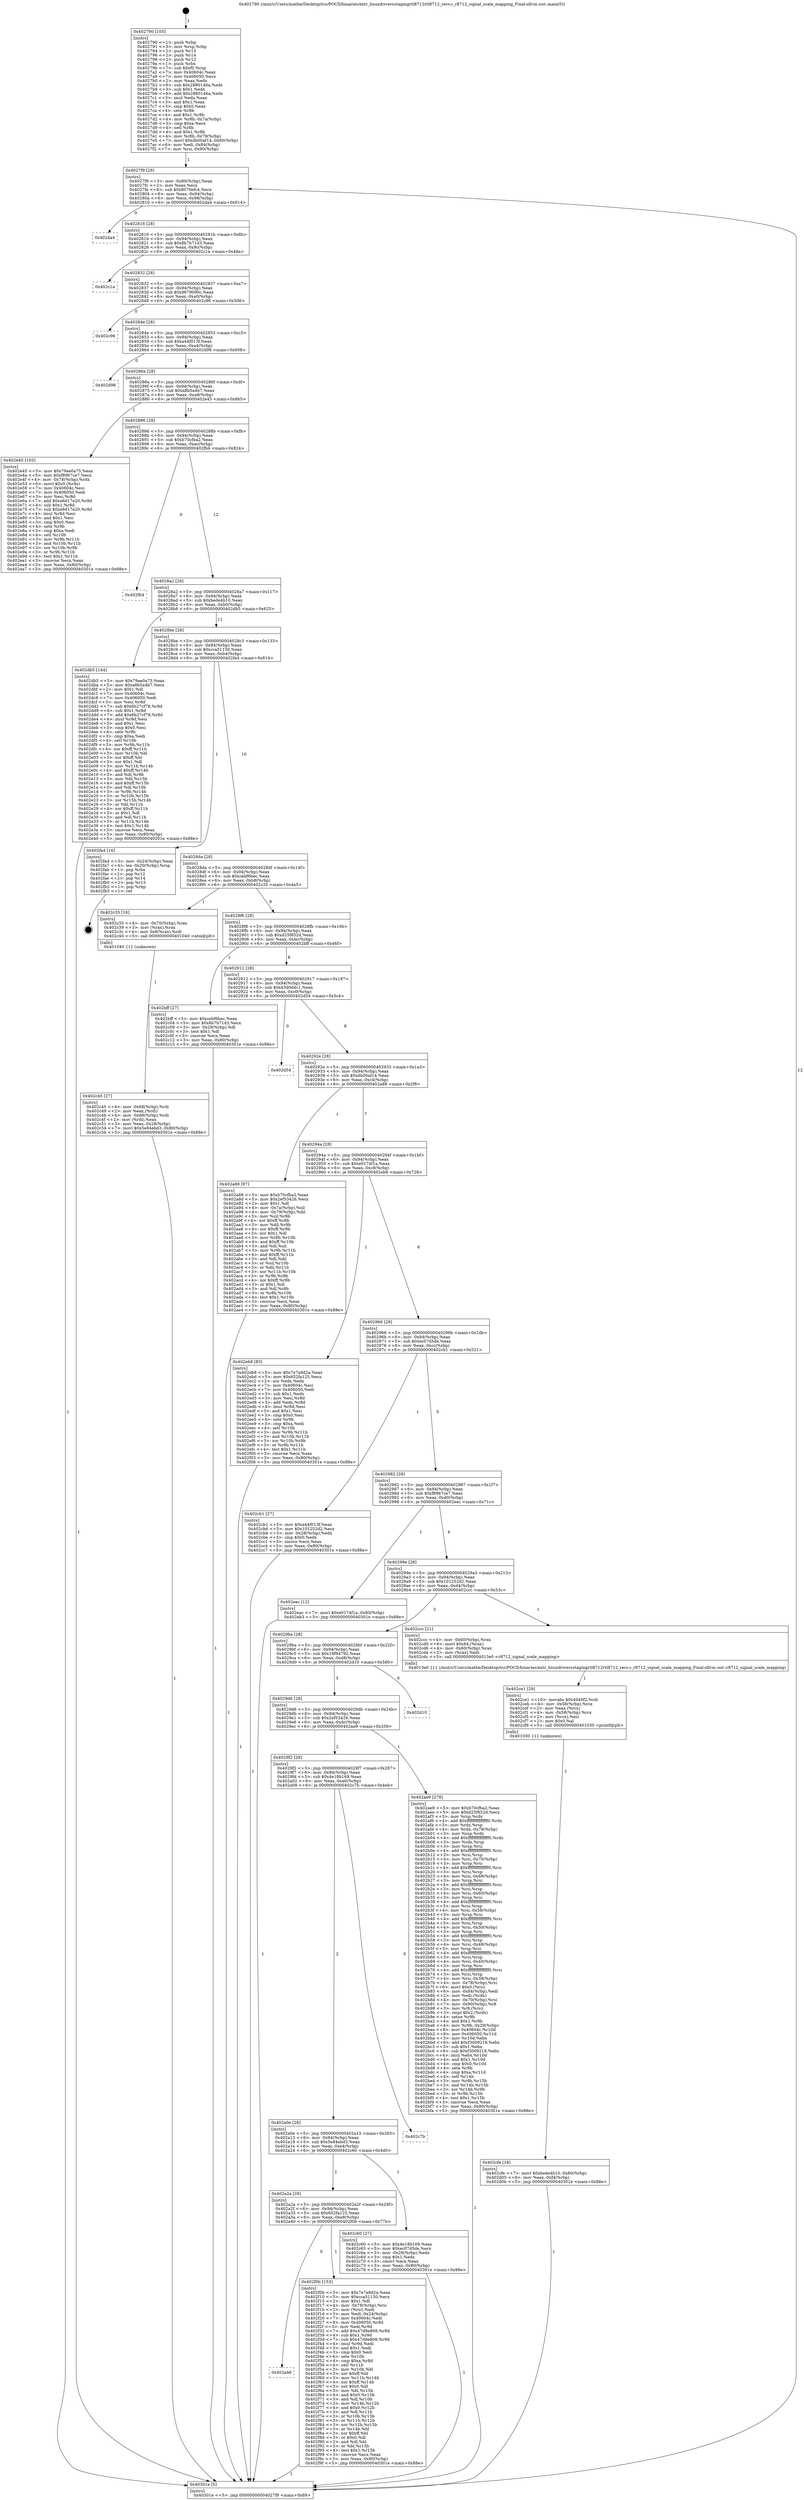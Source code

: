 digraph "0x402790" {
  label = "0x402790 (/mnt/c/Users/mathe/Desktop/tcc/POCII/binaries/extr_linuxdriversstagingrtl8712rtl8712_recv.c_r8712_signal_scale_mapping_Final-ollvm.out::main(0))"
  labelloc = "t"
  node[shape=record]

  Entry [label="",width=0.3,height=0.3,shape=circle,fillcolor=black,style=filled]
  "0x4027f9" [label="{
     0x4027f9 [29]\l
     | [instrs]\l
     &nbsp;&nbsp;0x4027f9 \<+3\>: mov -0x80(%rbp),%eax\l
     &nbsp;&nbsp;0x4027fc \<+2\>: mov %eax,%ecx\l
     &nbsp;&nbsp;0x4027fe \<+6\>: sub $0x8070efc4,%ecx\l
     &nbsp;&nbsp;0x402804 \<+6\>: mov %eax,-0x94(%rbp)\l
     &nbsp;&nbsp;0x40280a \<+6\>: mov %ecx,-0x98(%rbp)\l
     &nbsp;&nbsp;0x402810 \<+6\>: je 0000000000402da4 \<main+0x614\>\l
  }"]
  "0x402da4" [label="{
     0x402da4\l
  }", style=dashed]
  "0x402816" [label="{
     0x402816 [28]\l
     | [instrs]\l
     &nbsp;&nbsp;0x402816 \<+5\>: jmp 000000000040281b \<main+0x8b\>\l
     &nbsp;&nbsp;0x40281b \<+6\>: mov -0x94(%rbp),%eax\l
     &nbsp;&nbsp;0x402821 \<+5\>: sub $0x8b7b71d3,%eax\l
     &nbsp;&nbsp;0x402826 \<+6\>: mov %eax,-0x9c(%rbp)\l
     &nbsp;&nbsp;0x40282c \<+6\>: je 0000000000402c1a \<main+0x48a\>\l
  }"]
  Exit [label="",width=0.3,height=0.3,shape=circle,fillcolor=black,style=filled,peripheries=2]
  "0x402c1a" [label="{
     0x402c1a\l
  }", style=dashed]
  "0x402832" [label="{
     0x402832 [28]\l
     | [instrs]\l
     &nbsp;&nbsp;0x402832 \<+5\>: jmp 0000000000402837 \<main+0xa7\>\l
     &nbsp;&nbsp;0x402837 \<+6\>: mov -0x94(%rbp),%eax\l
     &nbsp;&nbsp;0x40283d \<+5\>: sub $0x9679090c,%eax\l
     &nbsp;&nbsp;0x402842 \<+6\>: mov %eax,-0xa0(%rbp)\l
     &nbsp;&nbsp;0x402848 \<+6\>: je 0000000000402c96 \<main+0x506\>\l
  }"]
  "0x402a46" [label="{
     0x402a46\l
  }", style=dashed]
  "0x402c96" [label="{
     0x402c96\l
  }", style=dashed]
  "0x40284e" [label="{
     0x40284e [28]\l
     | [instrs]\l
     &nbsp;&nbsp;0x40284e \<+5\>: jmp 0000000000402853 \<main+0xc3\>\l
     &nbsp;&nbsp;0x402853 \<+6\>: mov -0x94(%rbp),%eax\l
     &nbsp;&nbsp;0x402859 \<+5\>: sub $0xa44f013f,%eax\l
     &nbsp;&nbsp;0x40285e \<+6\>: mov %eax,-0xa4(%rbp)\l
     &nbsp;&nbsp;0x402864 \<+6\>: je 0000000000402d98 \<main+0x608\>\l
  }"]
  "0x402f0b" [label="{
     0x402f0b [153]\l
     | [instrs]\l
     &nbsp;&nbsp;0x402f0b \<+5\>: mov $0x7e7a9d2a,%eax\l
     &nbsp;&nbsp;0x402f10 \<+5\>: mov $0xcca51130,%ecx\l
     &nbsp;&nbsp;0x402f15 \<+2\>: mov $0x1,%dl\l
     &nbsp;&nbsp;0x402f17 \<+4\>: mov -0x78(%rbp),%rsi\l
     &nbsp;&nbsp;0x402f1b \<+2\>: mov (%rsi),%edi\l
     &nbsp;&nbsp;0x402f1d \<+3\>: mov %edi,-0x24(%rbp)\l
     &nbsp;&nbsp;0x402f20 \<+7\>: mov 0x40604c,%edi\l
     &nbsp;&nbsp;0x402f27 \<+8\>: mov 0x406050,%r8d\l
     &nbsp;&nbsp;0x402f2f \<+3\>: mov %edi,%r9d\l
     &nbsp;&nbsp;0x402f32 \<+7\>: add $0x47d9e808,%r9d\l
     &nbsp;&nbsp;0x402f39 \<+4\>: sub $0x1,%r9d\l
     &nbsp;&nbsp;0x402f3d \<+7\>: sub $0x47d9e808,%r9d\l
     &nbsp;&nbsp;0x402f44 \<+4\>: imul %r9d,%edi\l
     &nbsp;&nbsp;0x402f48 \<+3\>: and $0x1,%edi\l
     &nbsp;&nbsp;0x402f4b \<+3\>: cmp $0x0,%edi\l
     &nbsp;&nbsp;0x402f4e \<+4\>: sete %r10b\l
     &nbsp;&nbsp;0x402f52 \<+4\>: cmp $0xa,%r8d\l
     &nbsp;&nbsp;0x402f56 \<+4\>: setl %r11b\l
     &nbsp;&nbsp;0x402f5a \<+3\>: mov %r10b,%bl\l
     &nbsp;&nbsp;0x402f5d \<+3\>: xor $0xff,%bl\l
     &nbsp;&nbsp;0x402f60 \<+3\>: mov %r11b,%r14b\l
     &nbsp;&nbsp;0x402f63 \<+4\>: xor $0xff,%r14b\l
     &nbsp;&nbsp;0x402f67 \<+3\>: xor $0x0,%dl\l
     &nbsp;&nbsp;0x402f6a \<+3\>: mov %bl,%r15b\l
     &nbsp;&nbsp;0x402f6d \<+4\>: and $0x0,%r15b\l
     &nbsp;&nbsp;0x402f71 \<+3\>: and %dl,%r10b\l
     &nbsp;&nbsp;0x402f74 \<+3\>: mov %r14b,%r12b\l
     &nbsp;&nbsp;0x402f77 \<+4\>: and $0x0,%r12b\l
     &nbsp;&nbsp;0x402f7b \<+3\>: and %dl,%r11b\l
     &nbsp;&nbsp;0x402f7e \<+3\>: or %r10b,%r15b\l
     &nbsp;&nbsp;0x402f81 \<+3\>: or %r11b,%r12b\l
     &nbsp;&nbsp;0x402f84 \<+3\>: xor %r12b,%r15b\l
     &nbsp;&nbsp;0x402f87 \<+3\>: or %r14b,%bl\l
     &nbsp;&nbsp;0x402f8a \<+3\>: xor $0xff,%bl\l
     &nbsp;&nbsp;0x402f8d \<+3\>: or $0x0,%dl\l
     &nbsp;&nbsp;0x402f90 \<+2\>: and %dl,%bl\l
     &nbsp;&nbsp;0x402f92 \<+3\>: or %bl,%r15b\l
     &nbsp;&nbsp;0x402f95 \<+4\>: test $0x1,%r15b\l
     &nbsp;&nbsp;0x402f99 \<+3\>: cmovne %ecx,%eax\l
     &nbsp;&nbsp;0x402f9c \<+3\>: mov %eax,-0x80(%rbp)\l
     &nbsp;&nbsp;0x402f9f \<+5\>: jmp 000000000040301e \<main+0x88e\>\l
  }"]
  "0x402d98" [label="{
     0x402d98\l
  }", style=dashed]
  "0x40286a" [label="{
     0x40286a [28]\l
     | [instrs]\l
     &nbsp;&nbsp;0x40286a \<+5\>: jmp 000000000040286f \<main+0xdf\>\l
     &nbsp;&nbsp;0x40286f \<+6\>: mov -0x94(%rbp),%eax\l
     &nbsp;&nbsp;0x402875 \<+5\>: sub $0xa8b5a4b7,%eax\l
     &nbsp;&nbsp;0x40287a \<+6\>: mov %eax,-0xa8(%rbp)\l
     &nbsp;&nbsp;0x402880 \<+6\>: je 0000000000402e45 \<main+0x6b5\>\l
  }"]
  "0x402cfe" [label="{
     0x402cfe [18]\l
     | [instrs]\l
     &nbsp;&nbsp;0x402cfe \<+7\>: movl $0xbede4b10,-0x80(%rbp)\l
     &nbsp;&nbsp;0x402d05 \<+6\>: mov %eax,-0xf4(%rbp)\l
     &nbsp;&nbsp;0x402d0b \<+5\>: jmp 000000000040301e \<main+0x88e\>\l
  }"]
  "0x402e45" [label="{
     0x402e45 [103]\l
     | [instrs]\l
     &nbsp;&nbsp;0x402e45 \<+5\>: mov $0x79ae0a75,%eax\l
     &nbsp;&nbsp;0x402e4a \<+5\>: mov $0xf8967ce7,%ecx\l
     &nbsp;&nbsp;0x402e4f \<+4\>: mov -0x78(%rbp),%rdx\l
     &nbsp;&nbsp;0x402e53 \<+6\>: movl $0x0,(%rdx)\l
     &nbsp;&nbsp;0x402e59 \<+7\>: mov 0x40604c,%esi\l
     &nbsp;&nbsp;0x402e60 \<+7\>: mov 0x406050,%edi\l
     &nbsp;&nbsp;0x402e67 \<+3\>: mov %esi,%r8d\l
     &nbsp;&nbsp;0x402e6a \<+7\>: add $0xe6d17e20,%r8d\l
     &nbsp;&nbsp;0x402e71 \<+4\>: sub $0x1,%r8d\l
     &nbsp;&nbsp;0x402e75 \<+7\>: sub $0xe6d17e20,%r8d\l
     &nbsp;&nbsp;0x402e7c \<+4\>: imul %r8d,%esi\l
     &nbsp;&nbsp;0x402e80 \<+3\>: and $0x1,%esi\l
     &nbsp;&nbsp;0x402e83 \<+3\>: cmp $0x0,%esi\l
     &nbsp;&nbsp;0x402e86 \<+4\>: sete %r9b\l
     &nbsp;&nbsp;0x402e8a \<+3\>: cmp $0xa,%edi\l
     &nbsp;&nbsp;0x402e8d \<+4\>: setl %r10b\l
     &nbsp;&nbsp;0x402e91 \<+3\>: mov %r9b,%r11b\l
     &nbsp;&nbsp;0x402e94 \<+3\>: and %r10b,%r11b\l
     &nbsp;&nbsp;0x402e97 \<+3\>: xor %r10b,%r9b\l
     &nbsp;&nbsp;0x402e9a \<+3\>: or %r9b,%r11b\l
     &nbsp;&nbsp;0x402e9d \<+4\>: test $0x1,%r11b\l
     &nbsp;&nbsp;0x402ea1 \<+3\>: cmovne %ecx,%eax\l
     &nbsp;&nbsp;0x402ea4 \<+3\>: mov %eax,-0x80(%rbp)\l
     &nbsp;&nbsp;0x402ea7 \<+5\>: jmp 000000000040301e \<main+0x88e\>\l
  }"]
  "0x402886" [label="{
     0x402886 [28]\l
     | [instrs]\l
     &nbsp;&nbsp;0x402886 \<+5\>: jmp 000000000040288b \<main+0xfb\>\l
     &nbsp;&nbsp;0x40288b \<+6\>: mov -0x94(%rbp),%eax\l
     &nbsp;&nbsp;0x402891 \<+5\>: sub $0xb70cfba2,%eax\l
     &nbsp;&nbsp;0x402896 \<+6\>: mov %eax,-0xac(%rbp)\l
     &nbsp;&nbsp;0x40289c \<+6\>: je 0000000000402fb4 \<main+0x824\>\l
  }"]
  "0x402ce1" [label="{
     0x402ce1 [29]\l
     | [instrs]\l
     &nbsp;&nbsp;0x402ce1 \<+10\>: movabs $0x4040f2,%rdi\l
     &nbsp;&nbsp;0x402ceb \<+4\>: mov -0x58(%rbp),%rcx\l
     &nbsp;&nbsp;0x402cef \<+2\>: mov %eax,(%rcx)\l
     &nbsp;&nbsp;0x402cf1 \<+4\>: mov -0x58(%rbp),%rcx\l
     &nbsp;&nbsp;0x402cf5 \<+2\>: mov (%rcx),%esi\l
     &nbsp;&nbsp;0x402cf7 \<+2\>: mov $0x0,%al\l
     &nbsp;&nbsp;0x402cf9 \<+5\>: call 0000000000401030 \<printf@plt\>\l
     | [calls]\l
     &nbsp;&nbsp;0x401030 \{1\} (unknown)\l
  }"]
  "0x402fb4" [label="{
     0x402fb4\l
  }", style=dashed]
  "0x4028a2" [label="{
     0x4028a2 [28]\l
     | [instrs]\l
     &nbsp;&nbsp;0x4028a2 \<+5\>: jmp 00000000004028a7 \<main+0x117\>\l
     &nbsp;&nbsp;0x4028a7 \<+6\>: mov -0x94(%rbp),%eax\l
     &nbsp;&nbsp;0x4028ad \<+5\>: sub $0xbede4b10,%eax\l
     &nbsp;&nbsp;0x4028b2 \<+6\>: mov %eax,-0xb0(%rbp)\l
     &nbsp;&nbsp;0x4028b8 \<+6\>: je 0000000000402db5 \<main+0x625\>\l
  }"]
  "0x402a2a" [label="{
     0x402a2a [28]\l
     | [instrs]\l
     &nbsp;&nbsp;0x402a2a \<+5\>: jmp 0000000000402a2f \<main+0x29f\>\l
     &nbsp;&nbsp;0x402a2f \<+6\>: mov -0x94(%rbp),%eax\l
     &nbsp;&nbsp;0x402a35 \<+5\>: sub $0x652fa125,%eax\l
     &nbsp;&nbsp;0x402a3a \<+6\>: mov %eax,-0xe8(%rbp)\l
     &nbsp;&nbsp;0x402a40 \<+6\>: je 0000000000402f0b \<main+0x77b\>\l
  }"]
  "0x402db5" [label="{
     0x402db5 [144]\l
     | [instrs]\l
     &nbsp;&nbsp;0x402db5 \<+5\>: mov $0x79ae0a75,%eax\l
     &nbsp;&nbsp;0x402dba \<+5\>: mov $0xa8b5a4b7,%ecx\l
     &nbsp;&nbsp;0x402dbf \<+2\>: mov $0x1,%dl\l
     &nbsp;&nbsp;0x402dc1 \<+7\>: mov 0x40604c,%esi\l
     &nbsp;&nbsp;0x402dc8 \<+7\>: mov 0x406050,%edi\l
     &nbsp;&nbsp;0x402dcf \<+3\>: mov %esi,%r8d\l
     &nbsp;&nbsp;0x402dd2 \<+7\>: sub $0x6b27cf78,%r8d\l
     &nbsp;&nbsp;0x402dd9 \<+4\>: sub $0x1,%r8d\l
     &nbsp;&nbsp;0x402ddd \<+7\>: add $0x6b27cf78,%r8d\l
     &nbsp;&nbsp;0x402de4 \<+4\>: imul %r8d,%esi\l
     &nbsp;&nbsp;0x402de8 \<+3\>: and $0x1,%esi\l
     &nbsp;&nbsp;0x402deb \<+3\>: cmp $0x0,%esi\l
     &nbsp;&nbsp;0x402dee \<+4\>: sete %r9b\l
     &nbsp;&nbsp;0x402df2 \<+3\>: cmp $0xa,%edi\l
     &nbsp;&nbsp;0x402df5 \<+4\>: setl %r10b\l
     &nbsp;&nbsp;0x402df9 \<+3\>: mov %r9b,%r11b\l
     &nbsp;&nbsp;0x402dfc \<+4\>: xor $0xff,%r11b\l
     &nbsp;&nbsp;0x402e00 \<+3\>: mov %r10b,%bl\l
     &nbsp;&nbsp;0x402e03 \<+3\>: xor $0xff,%bl\l
     &nbsp;&nbsp;0x402e06 \<+3\>: xor $0x1,%dl\l
     &nbsp;&nbsp;0x402e09 \<+3\>: mov %r11b,%r14b\l
     &nbsp;&nbsp;0x402e0c \<+4\>: and $0xff,%r14b\l
     &nbsp;&nbsp;0x402e10 \<+3\>: and %dl,%r9b\l
     &nbsp;&nbsp;0x402e13 \<+3\>: mov %bl,%r15b\l
     &nbsp;&nbsp;0x402e16 \<+4\>: and $0xff,%r15b\l
     &nbsp;&nbsp;0x402e1a \<+3\>: and %dl,%r10b\l
     &nbsp;&nbsp;0x402e1d \<+3\>: or %r9b,%r14b\l
     &nbsp;&nbsp;0x402e20 \<+3\>: or %r10b,%r15b\l
     &nbsp;&nbsp;0x402e23 \<+3\>: xor %r15b,%r14b\l
     &nbsp;&nbsp;0x402e26 \<+3\>: or %bl,%r11b\l
     &nbsp;&nbsp;0x402e29 \<+4\>: xor $0xff,%r11b\l
     &nbsp;&nbsp;0x402e2d \<+3\>: or $0x1,%dl\l
     &nbsp;&nbsp;0x402e30 \<+3\>: and %dl,%r11b\l
     &nbsp;&nbsp;0x402e33 \<+3\>: or %r11b,%r14b\l
     &nbsp;&nbsp;0x402e36 \<+4\>: test $0x1,%r14b\l
     &nbsp;&nbsp;0x402e3a \<+3\>: cmovne %ecx,%eax\l
     &nbsp;&nbsp;0x402e3d \<+3\>: mov %eax,-0x80(%rbp)\l
     &nbsp;&nbsp;0x402e40 \<+5\>: jmp 000000000040301e \<main+0x88e\>\l
  }"]
  "0x4028be" [label="{
     0x4028be [28]\l
     | [instrs]\l
     &nbsp;&nbsp;0x4028be \<+5\>: jmp 00000000004028c3 \<main+0x133\>\l
     &nbsp;&nbsp;0x4028c3 \<+6\>: mov -0x94(%rbp),%eax\l
     &nbsp;&nbsp;0x4028c9 \<+5\>: sub $0xcca51130,%eax\l
     &nbsp;&nbsp;0x4028ce \<+6\>: mov %eax,-0xb4(%rbp)\l
     &nbsp;&nbsp;0x4028d4 \<+6\>: je 0000000000402fa4 \<main+0x814\>\l
  }"]
  "0x402c60" [label="{
     0x402c60 [27]\l
     | [instrs]\l
     &nbsp;&nbsp;0x402c60 \<+5\>: mov $0x4e18b169,%eax\l
     &nbsp;&nbsp;0x402c65 \<+5\>: mov $0xec07d5de,%ecx\l
     &nbsp;&nbsp;0x402c6a \<+3\>: mov -0x28(%rbp),%edx\l
     &nbsp;&nbsp;0x402c6d \<+3\>: cmp $0x1,%edx\l
     &nbsp;&nbsp;0x402c70 \<+3\>: cmovl %ecx,%eax\l
     &nbsp;&nbsp;0x402c73 \<+3\>: mov %eax,-0x80(%rbp)\l
     &nbsp;&nbsp;0x402c76 \<+5\>: jmp 000000000040301e \<main+0x88e\>\l
  }"]
  "0x402fa4" [label="{
     0x402fa4 [16]\l
     | [instrs]\l
     &nbsp;&nbsp;0x402fa4 \<+3\>: mov -0x24(%rbp),%eax\l
     &nbsp;&nbsp;0x402fa7 \<+4\>: lea -0x20(%rbp),%rsp\l
     &nbsp;&nbsp;0x402fab \<+1\>: pop %rbx\l
     &nbsp;&nbsp;0x402fac \<+2\>: pop %r12\l
     &nbsp;&nbsp;0x402fae \<+2\>: pop %r14\l
     &nbsp;&nbsp;0x402fb0 \<+2\>: pop %r15\l
     &nbsp;&nbsp;0x402fb2 \<+1\>: pop %rbp\l
     &nbsp;&nbsp;0x402fb3 \<+1\>: ret\l
  }"]
  "0x4028da" [label="{
     0x4028da [28]\l
     | [instrs]\l
     &nbsp;&nbsp;0x4028da \<+5\>: jmp 00000000004028df \<main+0x14f\>\l
     &nbsp;&nbsp;0x4028df \<+6\>: mov -0x94(%rbp),%eax\l
     &nbsp;&nbsp;0x4028e5 \<+5\>: sub $0xcebf6bec,%eax\l
     &nbsp;&nbsp;0x4028ea \<+6\>: mov %eax,-0xb8(%rbp)\l
     &nbsp;&nbsp;0x4028f0 \<+6\>: je 0000000000402c35 \<main+0x4a5\>\l
  }"]
  "0x402a0e" [label="{
     0x402a0e [28]\l
     | [instrs]\l
     &nbsp;&nbsp;0x402a0e \<+5\>: jmp 0000000000402a13 \<main+0x283\>\l
     &nbsp;&nbsp;0x402a13 \<+6\>: mov -0x94(%rbp),%eax\l
     &nbsp;&nbsp;0x402a19 \<+5\>: sub $0x5e84ebd3,%eax\l
     &nbsp;&nbsp;0x402a1e \<+6\>: mov %eax,-0xe4(%rbp)\l
     &nbsp;&nbsp;0x402a24 \<+6\>: je 0000000000402c60 \<main+0x4d0\>\l
  }"]
  "0x402c35" [label="{
     0x402c35 [16]\l
     | [instrs]\l
     &nbsp;&nbsp;0x402c35 \<+4\>: mov -0x70(%rbp),%rax\l
     &nbsp;&nbsp;0x402c39 \<+3\>: mov (%rax),%rax\l
     &nbsp;&nbsp;0x402c3c \<+4\>: mov 0x8(%rax),%rdi\l
     &nbsp;&nbsp;0x402c40 \<+5\>: call 0000000000401040 \<atoi@plt\>\l
     | [calls]\l
     &nbsp;&nbsp;0x401040 \{1\} (unknown)\l
  }"]
  "0x4028f6" [label="{
     0x4028f6 [28]\l
     | [instrs]\l
     &nbsp;&nbsp;0x4028f6 \<+5\>: jmp 00000000004028fb \<main+0x16b\>\l
     &nbsp;&nbsp;0x4028fb \<+6\>: mov -0x94(%rbp),%eax\l
     &nbsp;&nbsp;0x402901 \<+5\>: sub $0xd25f852d,%eax\l
     &nbsp;&nbsp;0x402906 \<+6\>: mov %eax,-0xbc(%rbp)\l
     &nbsp;&nbsp;0x40290c \<+6\>: je 0000000000402bff \<main+0x46f\>\l
  }"]
  "0x402c7b" [label="{
     0x402c7b\l
  }", style=dashed]
  "0x402bff" [label="{
     0x402bff [27]\l
     | [instrs]\l
     &nbsp;&nbsp;0x402bff \<+5\>: mov $0xcebf6bec,%eax\l
     &nbsp;&nbsp;0x402c04 \<+5\>: mov $0x8b7b71d3,%ecx\l
     &nbsp;&nbsp;0x402c09 \<+3\>: mov -0x29(%rbp),%dl\l
     &nbsp;&nbsp;0x402c0c \<+3\>: test $0x1,%dl\l
     &nbsp;&nbsp;0x402c0f \<+3\>: cmovne %ecx,%eax\l
     &nbsp;&nbsp;0x402c12 \<+3\>: mov %eax,-0x80(%rbp)\l
     &nbsp;&nbsp;0x402c15 \<+5\>: jmp 000000000040301e \<main+0x88e\>\l
  }"]
  "0x402912" [label="{
     0x402912 [28]\l
     | [instrs]\l
     &nbsp;&nbsp;0x402912 \<+5\>: jmp 0000000000402917 \<main+0x187\>\l
     &nbsp;&nbsp;0x402917 \<+6\>: mov -0x94(%rbp),%eax\l
     &nbsp;&nbsp;0x40291d \<+5\>: sub $0xd3d0d4c1,%eax\l
     &nbsp;&nbsp;0x402922 \<+6\>: mov %eax,-0xc0(%rbp)\l
     &nbsp;&nbsp;0x402928 \<+6\>: je 0000000000402d54 \<main+0x5c4\>\l
  }"]
  "0x402c45" [label="{
     0x402c45 [27]\l
     | [instrs]\l
     &nbsp;&nbsp;0x402c45 \<+4\>: mov -0x68(%rbp),%rdi\l
     &nbsp;&nbsp;0x402c49 \<+2\>: mov %eax,(%rdi)\l
     &nbsp;&nbsp;0x402c4b \<+4\>: mov -0x68(%rbp),%rdi\l
     &nbsp;&nbsp;0x402c4f \<+2\>: mov (%rdi),%eax\l
     &nbsp;&nbsp;0x402c51 \<+3\>: mov %eax,-0x28(%rbp)\l
     &nbsp;&nbsp;0x402c54 \<+7\>: movl $0x5e84ebd3,-0x80(%rbp)\l
     &nbsp;&nbsp;0x402c5b \<+5\>: jmp 000000000040301e \<main+0x88e\>\l
  }"]
  "0x402d54" [label="{
     0x402d54\l
  }", style=dashed]
  "0x40292e" [label="{
     0x40292e [28]\l
     | [instrs]\l
     &nbsp;&nbsp;0x40292e \<+5\>: jmp 0000000000402933 \<main+0x1a3\>\l
     &nbsp;&nbsp;0x402933 \<+6\>: mov -0x94(%rbp),%eax\l
     &nbsp;&nbsp;0x402939 \<+5\>: sub $0xdb00af14,%eax\l
     &nbsp;&nbsp;0x40293e \<+6\>: mov %eax,-0xc4(%rbp)\l
     &nbsp;&nbsp;0x402944 \<+6\>: je 0000000000402a88 \<main+0x2f8\>\l
  }"]
  "0x4029f2" [label="{
     0x4029f2 [28]\l
     | [instrs]\l
     &nbsp;&nbsp;0x4029f2 \<+5\>: jmp 00000000004029f7 \<main+0x267\>\l
     &nbsp;&nbsp;0x4029f7 \<+6\>: mov -0x94(%rbp),%eax\l
     &nbsp;&nbsp;0x4029fd \<+5\>: sub $0x4e18b169,%eax\l
     &nbsp;&nbsp;0x402a02 \<+6\>: mov %eax,-0xe0(%rbp)\l
     &nbsp;&nbsp;0x402a08 \<+6\>: je 0000000000402c7b \<main+0x4eb\>\l
  }"]
  "0x402a88" [label="{
     0x402a88 [97]\l
     | [instrs]\l
     &nbsp;&nbsp;0x402a88 \<+5\>: mov $0xb70cfba2,%eax\l
     &nbsp;&nbsp;0x402a8d \<+5\>: mov $0x2ef53426,%ecx\l
     &nbsp;&nbsp;0x402a92 \<+2\>: mov $0x1,%dl\l
     &nbsp;&nbsp;0x402a94 \<+4\>: mov -0x7a(%rbp),%sil\l
     &nbsp;&nbsp;0x402a98 \<+4\>: mov -0x79(%rbp),%dil\l
     &nbsp;&nbsp;0x402a9c \<+3\>: mov %sil,%r8b\l
     &nbsp;&nbsp;0x402a9f \<+4\>: xor $0xff,%r8b\l
     &nbsp;&nbsp;0x402aa3 \<+3\>: mov %dil,%r9b\l
     &nbsp;&nbsp;0x402aa6 \<+4\>: xor $0xff,%r9b\l
     &nbsp;&nbsp;0x402aaa \<+3\>: xor $0x1,%dl\l
     &nbsp;&nbsp;0x402aad \<+3\>: mov %r8b,%r10b\l
     &nbsp;&nbsp;0x402ab0 \<+4\>: and $0xff,%r10b\l
     &nbsp;&nbsp;0x402ab4 \<+3\>: and %dl,%sil\l
     &nbsp;&nbsp;0x402ab7 \<+3\>: mov %r9b,%r11b\l
     &nbsp;&nbsp;0x402aba \<+4\>: and $0xff,%r11b\l
     &nbsp;&nbsp;0x402abe \<+3\>: and %dl,%dil\l
     &nbsp;&nbsp;0x402ac1 \<+3\>: or %sil,%r10b\l
     &nbsp;&nbsp;0x402ac4 \<+3\>: or %dil,%r11b\l
     &nbsp;&nbsp;0x402ac7 \<+3\>: xor %r11b,%r10b\l
     &nbsp;&nbsp;0x402aca \<+3\>: or %r9b,%r8b\l
     &nbsp;&nbsp;0x402acd \<+4\>: xor $0xff,%r8b\l
     &nbsp;&nbsp;0x402ad1 \<+3\>: or $0x1,%dl\l
     &nbsp;&nbsp;0x402ad4 \<+3\>: and %dl,%r8b\l
     &nbsp;&nbsp;0x402ad7 \<+3\>: or %r8b,%r10b\l
     &nbsp;&nbsp;0x402ada \<+4\>: test $0x1,%r10b\l
     &nbsp;&nbsp;0x402ade \<+3\>: cmovne %ecx,%eax\l
     &nbsp;&nbsp;0x402ae1 \<+3\>: mov %eax,-0x80(%rbp)\l
     &nbsp;&nbsp;0x402ae4 \<+5\>: jmp 000000000040301e \<main+0x88e\>\l
  }"]
  "0x40294a" [label="{
     0x40294a [28]\l
     | [instrs]\l
     &nbsp;&nbsp;0x40294a \<+5\>: jmp 000000000040294f \<main+0x1bf\>\l
     &nbsp;&nbsp;0x40294f \<+6\>: mov -0x94(%rbp),%eax\l
     &nbsp;&nbsp;0x402955 \<+5\>: sub $0xe0174f1a,%eax\l
     &nbsp;&nbsp;0x40295a \<+6\>: mov %eax,-0xc8(%rbp)\l
     &nbsp;&nbsp;0x402960 \<+6\>: je 0000000000402eb8 \<main+0x728\>\l
  }"]
  "0x40301e" [label="{
     0x40301e [5]\l
     | [instrs]\l
     &nbsp;&nbsp;0x40301e \<+5\>: jmp 00000000004027f9 \<main+0x69\>\l
  }"]
  "0x402790" [label="{
     0x402790 [105]\l
     | [instrs]\l
     &nbsp;&nbsp;0x402790 \<+1\>: push %rbp\l
     &nbsp;&nbsp;0x402791 \<+3\>: mov %rsp,%rbp\l
     &nbsp;&nbsp;0x402794 \<+2\>: push %r15\l
     &nbsp;&nbsp;0x402796 \<+2\>: push %r14\l
     &nbsp;&nbsp;0x402798 \<+2\>: push %r12\l
     &nbsp;&nbsp;0x40279a \<+1\>: push %rbx\l
     &nbsp;&nbsp;0x40279b \<+7\>: sub $0xf0,%rsp\l
     &nbsp;&nbsp;0x4027a2 \<+7\>: mov 0x40604c,%eax\l
     &nbsp;&nbsp;0x4027a9 \<+7\>: mov 0x406050,%ecx\l
     &nbsp;&nbsp;0x4027b0 \<+2\>: mov %eax,%edx\l
     &nbsp;&nbsp;0x4027b2 \<+6\>: sub $0x2880146a,%edx\l
     &nbsp;&nbsp;0x4027b8 \<+3\>: sub $0x1,%edx\l
     &nbsp;&nbsp;0x4027bb \<+6\>: add $0x2880146a,%edx\l
     &nbsp;&nbsp;0x4027c1 \<+3\>: imul %edx,%eax\l
     &nbsp;&nbsp;0x4027c4 \<+3\>: and $0x1,%eax\l
     &nbsp;&nbsp;0x4027c7 \<+3\>: cmp $0x0,%eax\l
     &nbsp;&nbsp;0x4027ca \<+4\>: sete %r8b\l
     &nbsp;&nbsp;0x4027ce \<+4\>: and $0x1,%r8b\l
     &nbsp;&nbsp;0x4027d2 \<+4\>: mov %r8b,-0x7a(%rbp)\l
     &nbsp;&nbsp;0x4027d6 \<+3\>: cmp $0xa,%ecx\l
     &nbsp;&nbsp;0x4027d9 \<+4\>: setl %r8b\l
     &nbsp;&nbsp;0x4027dd \<+4\>: and $0x1,%r8b\l
     &nbsp;&nbsp;0x4027e1 \<+4\>: mov %r8b,-0x79(%rbp)\l
     &nbsp;&nbsp;0x4027e5 \<+7\>: movl $0xdb00af14,-0x80(%rbp)\l
     &nbsp;&nbsp;0x4027ec \<+6\>: mov %edi,-0x84(%rbp)\l
     &nbsp;&nbsp;0x4027f2 \<+7\>: mov %rsi,-0x90(%rbp)\l
  }"]
  "0x402ae9" [label="{
     0x402ae9 [278]\l
     | [instrs]\l
     &nbsp;&nbsp;0x402ae9 \<+5\>: mov $0xb70cfba2,%eax\l
     &nbsp;&nbsp;0x402aee \<+5\>: mov $0xd25f852d,%ecx\l
     &nbsp;&nbsp;0x402af3 \<+3\>: mov %rsp,%rdx\l
     &nbsp;&nbsp;0x402af6 \<+4\>: add $0xfffffffffffffff0,%rdx\l
     &nbsp;&nbsp;0x402afa \<+3\>: mov %rdx,%rsp\l
     &nbsp;&nbsp;0x402afd \<+4\>: mov %rdx,-0x78(%rbp)\l
     &nbsp;&nbsp;0x402b01 \<+3\>: mov %rsp,%rdx\l
     &nbsp;&nbsp;0x402b04 \<+4\>: add $0xfffffffffffffff0,%rdx\l
     &nbsp;&nbsp;0x402b08 \<+3\>: mov %rdx,%rsp\l
     &nbsp;&nbsp;0x402b0b \<+3\>: mov %rsp,%rsi\l
     &nbsp;&nbsp;0x402b0e \<+4\>: add $0xfffffffffffffff0,%rsi\l
     &nbsp;&nbsp;0x402b12 \<+3\>: mov %rsi,%rsp\l
     &nbsp;&nbsp;0x402b15 \<+4\>: mov %rsi,-0x70(%rbp)\l
     &nbsp;&nbsp;0x402b19 \<+3\>: mov %rsp,%rsi\l
     &nbsp;&nbsp;0x402b1c \<+4\>: add $0xfffffffffffffff0,%rsi\l
     &nbsp;&nbsp;0x402b20 \<+3\>: mov %rsi,%rsp\l
     &nbsp;&nbsp;0x402b23 \<+4\>: mov %rsi,-0x68(%rbp)\l
     &nbsp;&nbsp;0x402b27 \<+3\>: mov %rsp,%rsi\l
     &nbsp;&nbsp;0x402b2a \<+4\>: add $0xfffffffffffffff0,%rsi\l
     &nbsp;&nbsp;0x402b2e \<+3\>: mov %rsi,%rsp\l
     &nbsp;&nbsp;0x402b31 \<+4\>: mov %rsi,-0x60(%rbp)\l
     &nbsp;&nbsp;0x402b35 \<+3\>: mov %rsp,%rsi\l
     &nbsp;&nbsp;0x402b38 \<+4\>: add $0xfffffffffffffff0,%rsi\l
     &nbsp;&nbsp;0x402b3c \<+3\>: mov %rsi,%rsp\l
     &nbsp;&nbsp;0x402b3f \<+4\>: mov %rsi,-0x58(%rbp)\l
     &nbsp;&nbsp;0x402b43 \<+3\>: mov %rsp,%rsi\l
     &nbsp;&nbsp;0x402b46 \<+4\>: add $0xfffffffffffffff0,%rsi\l
     &nbsp;&nbsp;0x402b4a \<+3\>: mov %rsi,%rsp\l
     &nbsp;&nbsp;0x402b4d \<+4\>: mov %rsi,-0x50(%rbp)\l
     &nbsp;&nbsp;0x402b51 \<+3\>: mov %rsp,%rsi\l
     &nbsp;&nbsp;0x402b54 \<+4\>: add $0xfffffffffffffff0,%rsi\l
     &nbsp;&nbsp;0x402b58 \<+3\>: mov %rsi,%rsp\l
     &nbsp;&nbsp;0x402b5b \<+4\>: mov %rsi,-0x48(%rbp)\l
     &nbsp;&nbsp;0x402b5f \<+3\>: mov %rsp,%rsi\l
     &nbsp;&nbsp;0x402b62 \<+4\>: add $0xfffffffffffffff0,%rsi\l
     &nbsp;&nbsp;0x402b66 \<+3\>: mov %rsi,%rsp\l
     &nbsp;&nbsp;0x402b69 \<+4\>: mov %rsi,-0x40(%rbp)\l
     &nbsp;&nbsp;0x402b6d \<+3\>: mov %rsp,%rsi\l
     &nbsp;&nbsp;0x402b70 \<+4\>: add $0xfffffffffffffff0,%rsi\l
     &nbsp;&nbsp;0x402b74 \<+3\>: mov %rsi,%rsp\l
     &nbsp;&nbsp;0x402b77 \<+4\>: mov %rsi,-0x38(%rbp)\l
     &nbsp;&nbsp;0x402b7b \<+4\>: mov -0x78(%rbp),%rsi\l
     &nbsp;&nbsp;0x402b7f \<+6\>: movl $0x0,(%rsi)\l
     &nbsp;&nbsp;0x402b85 \<+6\>: mov -0x84(%rbp),%edi\l
     &nbsp;&nbsp;0x402b8b \<+2\>: mov %edi,(%rdx)\l
     &nbsp;&nbsp;0x402b8d \<+4\>: mov -0x70(%rbp),%rsi\l
     &nbsp;&nbsp;0x402b91 \<+7\>: mov -0x90(%rbp),%r8\l
     &nbsp;&nbsp;0x402b98 \<+3\>: mov %r8,(%rsi)\l
     &nbsp;&nbsp;0x402b9b \<+3\>: cmpl $0x2,(%rdx)\l
     &nbsp;&nbsp;0x402b9e \<+4\>: setne %r9b\l
     &nbsp;&nbsp;0x402ba2 \<+4\>: and $0x1,%r9b\l
     &nbsp;&nbsp;0x402ba6 \<+4\>: mov %r9b,-0x29(%rbp)\l
     &nbsp;&nbsp;0x402baa \<+8\>: mov 0x40604c,%r10d\l
     &nbsp;&nbsp;0x402bb2 \<+8\>: mov 0x406050,%r11d\l
     &nbsp;&nbsp;0x402bba \<+3\>: mov %r10d,%ebx\l
     &nbsp;&nbsp;0x402bbd \<+6\>: add $0xf3009218,%ebx\l
     &nbsp;&nbsp;0x402bc3 \<+3\>: sub $0x1,%ebx\l
     &nbsp;&nbsp;0x402bc6 \<+6\>: sub $0xf3009218,%ebx\l
     &nbsp;&nbsp;0x402bcc \<+4\>: imul %ebx,%r10d\l
     &nbsp;&nbsp;0x402bd0 \<+4\>: and $0x1,%r10d\l
     &nbsp;&nbsp;0x402bd4 \<+4\>: cmp $0x0,%r10d\l
     &nbsp;&nbsp;0x402bd8 \<+4\>: sete %r9b\l
     &nbsp;&nbsp;0x402bdc \<+4\>: cmp $0xa,%r11d\l
     &nbsp;&nbsp;0x402be0 \<+4\>: setl %r14b\l
     &nbsp;&nbsp;0x402be4 \<+3\>: mov %r9b,%r15b\l
     &nbsp;&nbsp;0x402be7 \<+3\>: and %r14b,%r15b\l
     &nbsp;&nbsp;0x402bea \<+3\>: xor %r14b,%r9b\l
     &nbsp;&nbsp;0x402bed \<+3\>: or %r9b,%r15b\l
     &nbsp;&nbsp;0x402bf0 \<+4\>: test $0x1,%r15b\l
     &nbsp;&nbsp;0x402bf4 \<+3\>: cmovne %ecx,%eax\l
     &nbsp;&nbsp;0x402bf7 \<+3\>: mov %eax,-0x80(%rbp)\l
     &nbsp;&nbsp;0x402bfa \<+5\>: jmp 000000000040301e \<main+0x88e\>\l
  }"]
  "0x402eb8" [label="{
     0x402eb8 [83]\l
     | [instrs]\l
     &nbsp;&nbsp;0x402eb8 \<+5\>: mov $0x7e7a9d2a,%eax\l
     &nbsp;&nbsp;0x402ebd \<+5\>: mov $0x652fa125,%ecx\l
     &nbsp;&nbsp;0x402ec2 \<+2\>: xor %edx,%edx\l
     &nbsp;&nbsp;0x402ec4 \<+7\>: mov 0x40604c,%esi\l
     &nbsp;&nbsp;0x402ecb \<+7\>: mov 0x406050,%edi\l
     &nbsp;&nbsp;0x402ed2 \<+3\>: sub $0x1,%edx\l
     &nbsp;&nbsp;0x402ed5 \<+3\>: mov %esi,%r8d\l
     &nbsp;&nbsp;0x402ed8 \<+3\>: add %edx,%r8d\l
     &nbsp;&nbsp;0x402edb \<+4\>: imul %r8d,%esi\l
     &nbsp;&nbsp;0x402edf \<+3\>: and $0x1,%esi\l
     &nbsp;&nbsp;0x402ee2 \<+3\>: cmp $0x0,%esi\l
     &nbsp;&nbsp;0x402ee5 \<+4\>: sete %r9b\l
     &nbsp;&nbsp;0x402ee9 \<+3\>: cmp $0xa,%edi\l
     &nbsp;&nbsp;0x402eec \<+4\>: setl %r10b\l
     &nbsp;&nbsp;0x402ef0 \<+3\>: mov %r9b,%r11b\l
     &nbsp;&nbsp;0x402ef3 \<+3\>: and %r10b,%r11b\l
     &nbsp;&nbsp;0x402ef6 \<+3\>: xor %r10b,%r9b\l
     &nbsp;&nbsp;0x402ef9 \<+3\>: or %r9b,%r11b\l
     &nbsp;&nbsp;0x402efc \<+4\>: test $0x1,%r11b\l
     &nbsp;&nbsp;0x402f00 \<+3\>: cmovne %ecx,%eax\l
     &nbsp;&nbsp;0x402f03 \<+3\>: mov %eax,-0x80(%rbp)\l
     &nbsp;&nbsp;0x402f06 \<+5\>: jmp 000000000040301e \<main+0x88e\>\l
  }"]
  "0x402966" [label="{
     0x402966 [28]\l
     | [instrs]\l
     &nbsp;&nbsp;0x402966 \<+5\>: jmp 000000000040296b \<main+0x1db\>\l
     &nbsp;&nbsp;0x40296b \<+6\>: mov -0x94(%rbp),%eax\l
     &nbsp;&nbsp;0x402971 \<+5\>: sub $0xec07d5de,%eax\l
     &nbsp;&nbsp;0x402976 \<+6\>: mov %eax,-0xcc(%rbp)\l
     &nbsp;&nbsp;0x40297c \<+6\>: je 0000000000402cb1 \<main+0x521\>\l
  }"]
  "0x4029d6" [label="{
     0x4029d6 [28]\l
     | [instrs]\l
     &nbsp;&nbsp;0x4029d6 \<+5\>: jmp 00000000004029db \<main+0x24b\>\l
     &nbsp;&nbsp;0x4029db \<+6\>: mov -0x94(%rbp),%eax\l
     &nbsp;&nbsp;0x4029e1 \<+5\>: sub $0x2ef53426,%eax\l
     &nbsp;&nbsp;0x4029e6 \<+6\>: mov %eax,-0xdc(%rbp)\l
     &nbsp;&nbsp;0x4029ec \<+6\>: je 0000000000402ae9 \<main+0x359\>\l
  }"]
  "0x402cb1" [label="{
     0x402cb1 [27]\l
     | [instrs]\l
     &nbsp;&nbsp;0x402cb1 \<+5\>: mov $0xa44f013f,%eax\l
     &nbsp;&nbsp;0x402cb6 \<+5\>: mov $0x101252d2,%ecx\l
     &nbsp;&nbsp;0x402cbb \<+3\>: mov -0x28(%rbp),%edx\l
     &nbsp;&nbsp;0x402cbe \<+3\>: cmp $0x0,%edx\l
     &nbsp;&nbsp;0x402cc1 \<+3\>: cmove %ecx,%eax\l
     &nbsp;&nbsp;0x402cc4 \<+3\>: mov %eax,-0x80(%rbp)\l
     &nbsp;&nbsp;0x402cc7 \<+5\>: jmp 000000000040301e \<main+0x88e\>\l
  }"]
  "0x402982" [label="{
     0x402982 [28]\l
     | [instrs]\l
     &nbsp;&nbsp;0x402982 \<+5\>: jmp 0000000000402987 \<main+0x1f7\>\l
     &nbsp;&nbsp;0x402987 \<+6\>: mov -0x94(%rbp),%eax\l
     &nbsp;&nbsp;0x40298d \<+5\>: sub $0xf8967ce7,%eax\l
     &nbsp;&nbsp;0x402992 \<+6\>: mov %eax,-0xd0(%rbp)\l
     &nbsp;&nbsp;0x402998 \<+6\>: je 0000000000402eac \<main+0x71c\>\l
  }"]
  "0x402d10" [label="{
     0x402d10\l
  }", style=dashed]
  "0x402eac" [label="{
     0x402eac [12]\l
     | [instrs]\l
     &nbsp;&nbsp;0x402eac \<+7\>: movl $0xe0174f1a,-0x80(%rbp)\l
     &nbsp;&nbsp;0x402eb3 \<+5\>: jmp 000000000040301e \<main+0x88e\>\l
  }"]
  "0x40299e" [label="{
     0x40299e [28]\l
     | [instrs]\l
     &nbsp;&nbsp;0x40299e \<+5\>: jmp 00000000004029a3 \<main+0x213\>\l
     &nbsp;&nbsp;0x4029a3 \<+6\>: mov -0x94(%rbp),%eax\l
     &nbsp;&nbsp;0x4029a9 \<+5\>: sub $0x101252d2,%eax\l
     &nbsp;&nbsp;0x4029ae \<+6\>: mov %eax,-0xd4(%rbp)\l
     &nbsp;&nbsp;0x4029b4 \<+6\>: je 0000000000402ccc \<main+0x53c\>\l
  }"]
  "0x4029ba" [label="{
     0x4029ba [28]\l
     | [instrs]\l
     &nbsp;&nbsp;0x4029ba \<+5\>: jmp 00000000004029bf \<main+0x22f\>\l
     &nbsp;&nbsp;0x4029bf \<+6\>: mov -0x94(%rbp),%eax\l
     &nbsp;&nbsp;0x4029c5 \<+5\>: sub $0x18f94792,%eax\l
     &nbsp;&nbsp;0x4029ca \<+6\>: mov %eax,-0xd8(%rbp)\l
     &nbsp;&nbsp;0x4029d0 \<+6\>: je 0000000000402d10 \<main+0x580\>\l
  }"]
  "0x402ccc" [label="{
     0x402ccc [21]\l
     | [instrs]\l
     &nbsp;&nbsp;0x402ccc \<+4\>: mov -0x60(%rbp),%rax\l
     &nbsp;&nbsp;0x402cd0 \<+6\>: movl $0x64,(%rax)\l
     &nbsp;&nbsp;0x402cd6 \<+4\>: mov -0x60(%rbp),%rax\l
     &nbsp;&nbsp;0x402cda \<+2\>: mov (%rax),%edi\l
     &nbsp;&nbsp;0x402cdc \<+5\>: call 00000000004013e0 \<r8712_signal_scale_mapping\>\l
     | [calls]\l
     &nbsp;&nbsp;0x4013e0 \{1\} (/mnt/c/Users/mathe/Desktop/tcc/POCII/binaries/extr_linuxdriversstagingrtl8712rtl8712_recv.c_r8712_signal_scale_mapping_Final-ollvm.out::r8712_signal_scale_mapping)\l
  }"]
  Entry -> "0x402790" [label=" 1"]
  "0x4027f9" -> "0x402da4" [label=" 0"]
  "0x4027f9" -> "0x402816" [label=" 13"]
  "0x402fa4" -> Exit [label=" 1"]
  "0x402816" -> "0x402c1a" [label=" 0"]
  "0x402816" -> "0x402832" [label=" 13"]
  "0x402f0b" -> "0x40301e" [label=" 1"]
  "0x402832" -> "0x402c96" [label=" 0"]
  "0x402832" -> "0x40284e" [label=" 13"]
  "0x402a2a" -> "0x402a46" [label=" 0"]
  "0x40284e" -> "0x402d98" [label=" 0"]
  "0x40284e" -> "0x40286a" [label=" 13"]
  "0x402a2a" -> "0x402f0b" [label=" 1"]
  "0x40286a" -> "0x402e45" [label=" 1"]
  "0x40286a" -> "0x402886" [label=" 12"]
  "0x402eb8" -> "0x40301e" [label=" 1"]
  "0x402886" -> "0x402fb4" [label=" 0"]
  "0x402886" -> "0x4028a2" [label=" 12"]
  "0x402eac" -> "0x40301e" [label=" 1"]
  "0x4028a2" -> "0x402db5" [label=" 1"]
  "0x4028a2" -> "0x4028be" [label=" 11"]
  "0x402e45" -> "0x40301e" [label=" 1"]
  "0x4028be" -> "0x402fa4" [label=" 1"]
  "0x4028be" -> "0x4028da" [label=" 10"]
  "0x402db5" -> "0x40301e" [label=" 1"]
  "0x4028da" -> "0x402c35" [label=" 1"]
  "0x4028da" -> "0x4028f6" [label=" 9"]
  "0x402ce1" -> "0x402cfe" [label=" 1"]
  "0x4028f6" -> "0x402bff" [label=" 1"]
  "0x4028f6" -> "0x402912" [label=" 8"]
  "0x402ccc" -> "0x402ce1" [label=" 1"]
  "0x402912" -> "0x402d54" [label=" 0"]
  "0x402912" -> "0x40292e" [label=" 8"]
  "0x402c60" -> "0x40301e" [label=" 1"]
  "0x40292e" -> "0x402a88" [label=" 1"]
  "0x40292e" -> "0x40294a" [label=" 7"]
  "0x402a88" -> "0x40301e" [label=" 1"]
  "0x402790" -> "0x4027f9" [label=" 1"]
  "0x40301e" -> "0x4027f9" [label=" 12"]
  "0x402a0e" -> "0x402c60" [label=" 1"]
  "0x40294a" -> "0x402eb8" [label=" 1"]
  "0x40294a" -> "0x402966" [label=" 6"]
  "0x402cfe" -> "0x40301e" [label=" 1"]
  "0x402966" -> "0x402cb1" [label=" 1"]
  "0x402966" -> "0x402982" [label=" 5"]
  "0x4029f2" -> "0x402c7b" [label=" 0"]
  "0x402982" -> "0x402eac" [label=" 1"]
  "0x402982" -> "0x40299e" [label=" 4"]
  "0x402cb1" -> "0x40301e" [label=" 1"]
  "0x40299e" -> "0x402ccc" [label=" 1"]
  "0x40299e" -> "0x4029ba" [label=" 3"]
  "0x402c45" -> "0x40301e" [label=" 1"]
  "0x4029ba" -> "0x402d10" [label=" 0"]
  "0x4029ba" -> "0x4029d6" [label=" 3"]
  "0x4029f2" -> "0x402a0e" [label=" 2"]
  "0x4029d6" -> "0x402ae9" [label=" 1"]
  "0x4029d6" -> "0x4029f2" [label=" 2"]
  "0x402a0e" -> "0x402a2a" [label=" 1"]
  "0x402ae9" -> "0x40301e" [label=" 1"]
  "0x402bff" -> "0x40301e" [label=" 1"]
  "0x402c35" -> "0x402c45" [label=" 1"]
}
